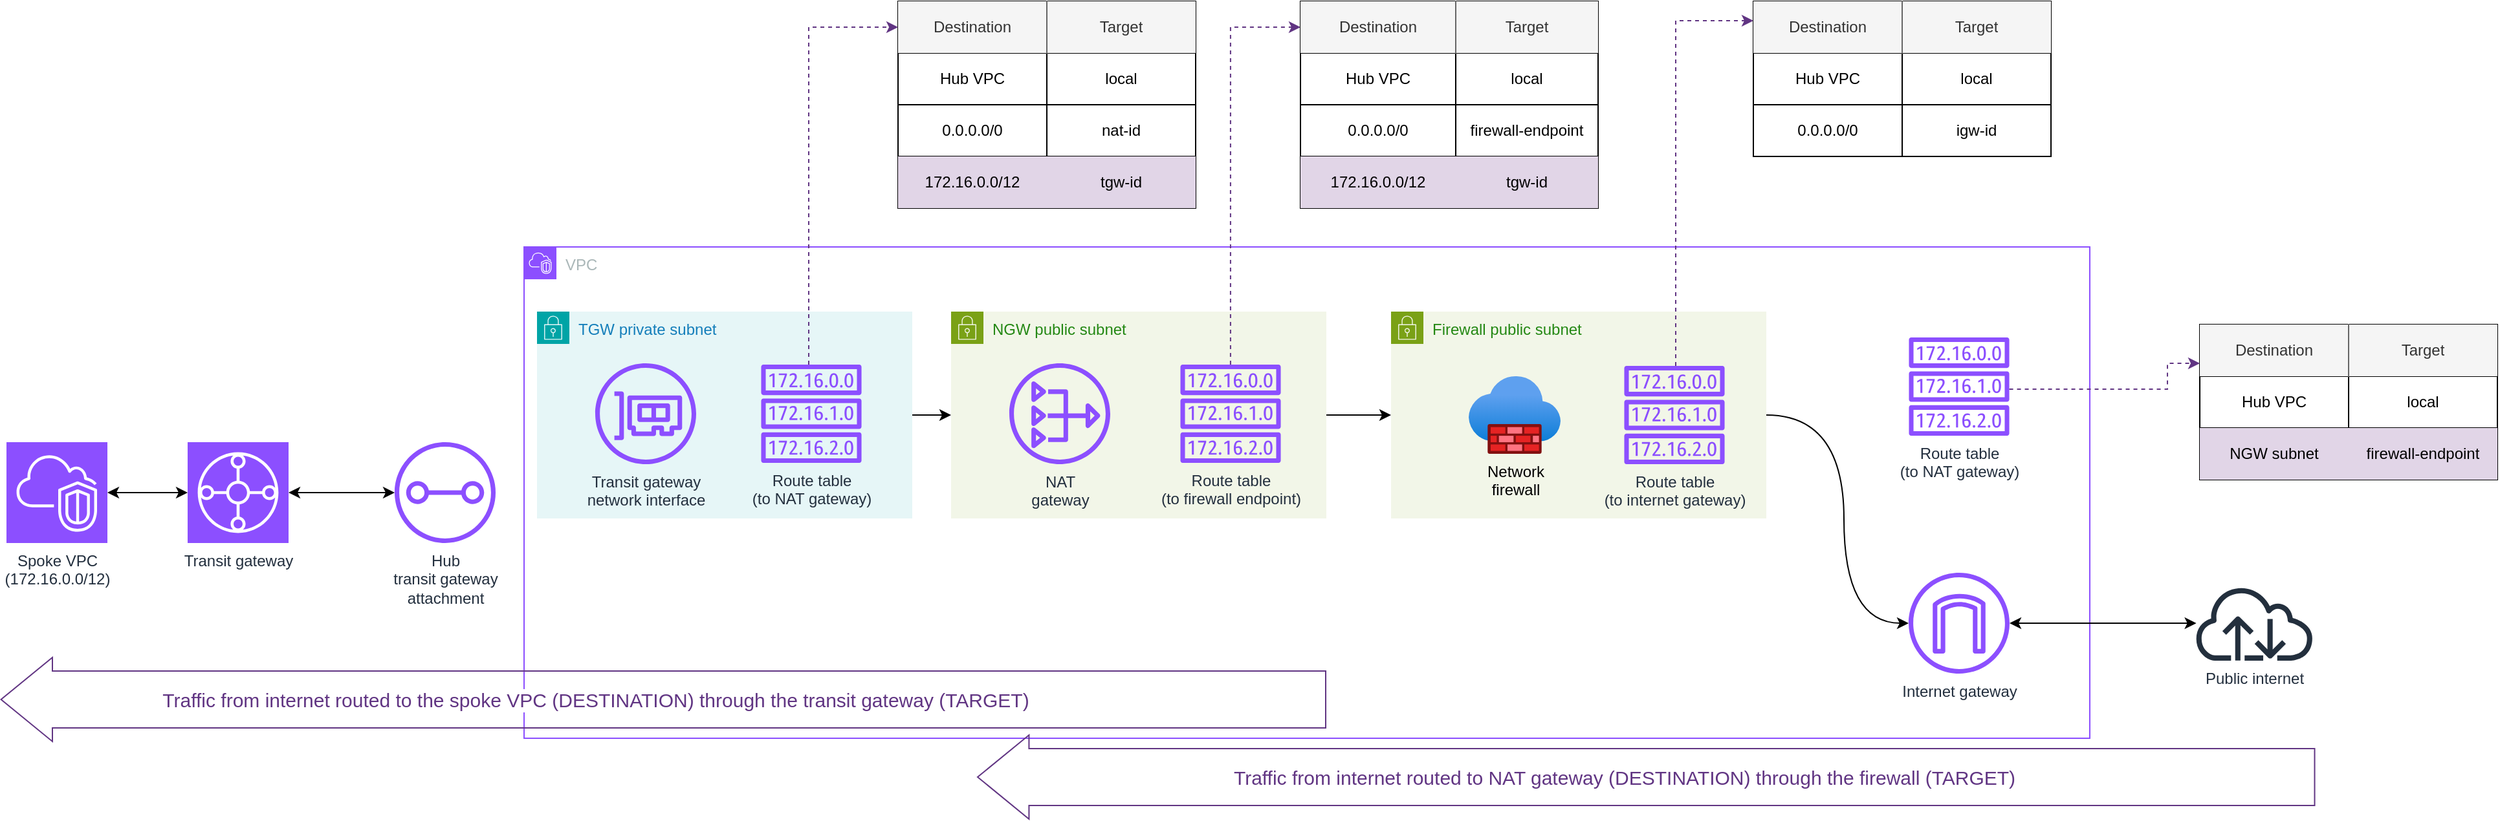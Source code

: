 <mxfile version="26.1.1">
  <diagram name="Page-1" id="fFQ6WQgZWspTpNPEQZPx">
    <mxGraphModel dx="1540" dy="1315" grid="1" gridSize="10" guides="1" tooltips="1" connect="1" arrows="1" fold="1" page="1" pageScale="1" pageWidth="850" pageHeight="1100" math="0" shadow="0">
      <root>
        <mxCell id="0" />
        <mxCell id="1" parent="0" />
        <mxCell id="LJ91YOR7zUgHexyTRzu9-49" value="VPC" style="points=[[0,0],[0.25,0],[0.5,0],[0.75,0],[1,0],[1,0.25],[1,0.5],[1,0.75],[1,1],[0.75,1],[0.5,1],[0.25,1],[0,1],[0,0.75],[0,0.5],[0,0.25]];outlineConnect=0;gradientColor=none;html=1;whiteSpace=wrap;fontSize=12;fontStyle=0;container=1;pointerEvents=0;collapsible=0;recursiveResize=0;shape=mxgraph.aws4.group;grIcon=mxgraph.aws4.group_vpc2;strokeColor=#8C4FFF;fillColor=none;verticalAlign=top;align=left;spacingLeft=30;fontColor=#AAB7B8;dashed=0;" parent="1" vertex="1">
          <mxGeometry x="1290" y="240" width="1210" height="380" as="geometry" />
        </mxCell>
        <mxCell id="LJ91YOR7zUgHexyTRzu9-116" style="edgeStyle=orthogonalEdgeStyle;rounded=0;orthogonalLoop=1;jettySize=auto;html=1;" parent="LJ91YOR7zUgHexyTRzu9-49" source="LJ91YOR7zUgHexyTRzu9-53" target="LJ91YOR7zUgHexyTRzu9-54" edge="1">
          <mxGeometry relative="1" as="geometry" />
        </mxCell>
        <mxCell id="LJ91YOR7zUgHexyTRzu9-53" value="NGW public subnet" style="points=[[0,0],[0.25,0],[0.5,0],[0.75,0],[1,0],[1,0.25],[1,0.5],[1,0.75],[1,1],[0.75,1],[0.5,1],[0.25,1],[0,1],[0,0.75],[0,0.5],[0,0.25]];outlineConnect=0;gradientColor=none;html=1;whiteSpace=wrap;fontSize=12;fontStyle=0;container=1;pointerEvents=0;collapsible=0;recursiveResize=0;shape=mxgraph.aws4.group;grIcon=mxgraph.aws4.group_security_group;grStroke=0;strokeColor=#7AA116;fillColor=#F2F6E8;verticalAlign=top;align=left;spacingLeft=30;fontColor=#248814;dashed=0;" parent="LJ91YOR7zUgHexyTRzu9-49" vertex="1">
          <mxGeometry x="330" y="50" width="290" height="160" as="geometry" />
        </mxCell>
        <mxCell id="LJ91YOR7zUgHexyTRzu9-70" value="&lt;div&gt;NAT&lt;/div&gt;&lt;div&gt;gateway&lt;/div&gt;" style="sketch=0;outlineConnect=0;fontColor=#232F3E;gradientColor=none;fillColor=#8C4FFF;strokeColor=none;dashed=0;verticalLabelPosition=bottom;verticalAlign=top;align=center;html=1;fontSize=12;fontStyle=0;aspect=fixed;pointerEvents=1;shape=mxgraph.aws4.nat_gateway;" parent="LJ91YOR7zUgHexyTRzu9-53" vertex="1">
          <mxGeometry x="45" y="40" width="78" height="78" as="geometry" />
        </mxCell>
        <mxCell id="LJ91YOR7zUgHexyTRzu9-71" value="&lt;div&gt;Route table&lt;/div&gt;&lt;div&gt;(to firewall endpoint)&lt;/div&gt;" style="sketch=0;outlineConnect=0;fontColor=#232F3E;gradientColor=none;fillColor=#8C4FFF;strokeColor=none;dashed=0;verticalLabelPosition=bottom;verticalAlign=top;align=center;html=1;fontSize=12;fontStyle=0;aspect=fixed;pointerEvents=1;shape=mxgraph.aws4.route_table;" parent="LJ91YOR7zUgHexyTRzu9-53" vertex="1">
          <mxGeometry x="177" y="41" width="78" height="76" as="geometry" />
        </mxCell>
        <mxCell id="0TdQGq1oMp6gD4ybkivO-7" style="edgeStyle=orthogonalEdgeStyle;rounded=0;orthogonalLoop=1;jettySize=auto;html=1;curved=1;" parent="LJ91YOR7zUgHexyTRzu9-49" source="LJ91YOR7zUgHexyTRzu9-54" target="LJ91YOR7zUgHexyTRzu9-117" edge="1">
          <mxGeometry relative="1" as="geometry">
            <Array as="points">
              <mxPoint x="1020" y="130" />
              <mxPoint x="1020" y="291" />
            </Array>
          </mxGeometry>
        </mxCell>
        <mxCell id="LJ91YOR7zUgHexyTRzu9-54" value="Firewall public subnet" style="points=[[0,0],[0.25,0],[0.5,0],[0.75,0],[1,0],[1,0.25],[1,0.5],[1,0.75],[1,1],[0.75,1],[0.5,1],[0.25,1],[0,1],[0,0.75],[0,0.5],[0,0.25]];outlineConnect=0;gradientColor=none;html=1;whiteSpace=wrap;fontSize=12;fontStyle=0;container=1;pointerEvents=0;collapsible=0;recursiveResize=0;shape=mxgraph.aws4.group;grIcon=mxgraph.aws4.group_security_group;grStroke=0;strokeColor=#7AA116;fillColor=#F2F6E8;verticalAlign=top;align=left;spacingLeft=30;fontColor=#248814;dashed=0;" parent="LJ91YOR7zUgHexyTRzu9-49" vertex="1">
          <mxGeometry x="670" y="50" width="290" height="160" as="geometry" />
        </mxCell>
        <mxCell id="LJ91YOR7zUgHexyTRzu9-55" value="&lt;div&gt;Network&lt;/div&gt;&lt;div&gt;firewall&lt;/div&gt;" style="image;aspect=fixed;html=1;points=[];align=center;fontSize=12;image=img/lib/azure2/networking/Firewalls.svg;labelBackgroundColor=light-dark(#f2f6e8, #ededed);" parent="LJ91YOR7zUgHexyTRzu9-54" vertex="1">
          <mxGeometry x="60" y="50" width="71" height="60" as="geometry" />
        </mxCell>
        <mxCell id="LJ91YOR7zUgHexyTRzu9-72" value="&lt;div&gt;Route table&lt;/div&gt;&lt;div&gt;(to internet gateway)&lt;/div&gt;" style="sketch=0;outlineConnect=0;fontColor=#232F3E;gradientColor=none;fillColor=#8C4FFF;strokeColor=none;dashed=0;verticalLabelPosition=bottom;verticalAlign=top;align=center;html=1;fontSize=12;fontStyle=0;aspect=fixed;pointerEvents=1;shape=mxgraph.aws4.route_table;" parent="LJ91YOR7zUgHexyTRzu9-54" vertex="1">
          <mxGeometry x="180" y="42" width="78" height="76" as="geometry" />
        </mxCell>
        <mxCell id="LJ91YOR7zUgHexyTRzu9-117" value="Internet gateway" style="sketch=0;outlineConnect=0;fontColor=#232F3E;gradientColor=none;fillColor=#8C4FFF;strokeColor=none;dashed=0;verticalLabelPosition=bottom;verticalAlign=top;align=center;html=1;fontSize=12;fontStyle=0;aspect=fixed;pointerEvents=1;shape=mxgraph.aws4.internet_gateway;" parent="LJ91YOR7zUgHexyTRzu9-49" vertex="1">
          <mxGeometry x="1070" y="252" width="78" height="78" as="geometry" />
        </mxCell>
        <mxCell id="6ljAMsKgbwpQDlD5m_k1-50" style="edgeStyle=orthogonalEdgeStyle;rounded=0;orthogonalLoop=1;jettySize=auto;html=1;" edge="1" parent="LJ91YOR7zUgHexyTRzu9-49" source="6ljAMsKgbwpQDlD5m_k1-47" target="LJ91YOR7zUgHexyTRzu9-53">
          <mxGeometry relative="1" as="geometry" />
        </mxCell>
        <mxCell id="6ljAMsKgbwpQDlD5m_k1-47" value="TGW private subnet" style="points=[[0,0],[0.25,0],[0.5,0],[0.75,0],[1,0],[1,0.25],[1,0.5],[1,0.75],[1,1],[0.75,1],[0.5,1],[0.25,1],[0,1],[0,0.75],[0,0.5],[0,0.25]];outlineConnect=0;gradientColor=none;html=1;whiteSpace=wrap;fontSize=12;fontStyle=0;container=1;pointerEvents=0;collapsible=0;recursiveResize=0;shape=mxgraph.aws4.group;grIcon=mxgraph.aws4.group_security_group;grStroke=0;strokeColor=#00A4A6;fillColor=#E6F6F7;verticalAlign=top;align=left;spacingLeft=30;fontColor=#147EBA;dashed=0;" vertex="1" parent="LJ91YOR7zUgHexyTRzu9-49">
          <mxGeometry x="10" y="50" width="290" height="160" as="geometry" />
        </mxCell>
        <mxCell id="6ljAMsKgbwpQDlD5m_k1-48" value="&lt;div&gt;Route table&lt;/div&gt;&lt;div&gt;(to NAT gateway)&lt;/div&gt;" style="sketch=0;outlineConnect=0;fontColor=#232F3E;gradientColor=none;fillColor=#8C4FFF;strokeColor=none;dashed=0;verticalLabelPosition=bottom;verticalAlign=top;align=center;html=1;fontSize=12;fontStyle=0;aspect=fixed;pointerEvents=1;shape=mxgraph.aws4.route_table;" vertex="1" parent="6ljAMsKgbwpQDlD5m_k1-47">
          <mxGeometry x="173" y="41" width="78" height="76" as="geometry" />
        </mxCell>
        <mxCell id="6ljAMsKgbwpQDlD5m_k1-49" value="&lt;div&gt;Transit gateway&lt;/div&gt;&lt;div&gt;network interface&lt;/div&gt;" style="sketch=0;outlineConnect=0;fontColor=#232F3E;gradientColor=none;fillColor=#8C4FFF;strokeColor=none;dashed=0;verticalLabelPosition=bottom;verticalAlign=top;align=center;html=1;fontSize=12;fontStyle=0;aspect=fixed;pointerEvents=1;shape=mxgraph.aws4.elastic_network_interface;" vertex="1" parent="6ljAMsKgbwpQDlD5m_k1-47">
          <mxGeometry x="45" y="40" width="78" height="78" as="geometry" />
        </mxCell>
        <mxCell id="6ljAMsKgbwpQDlD5m_k1-34" value="&lt;div&gt;Route table&lt;/div&gt;&lt;div&gt;(to NAT gateway)&lt;/div&gt;" style="sketch=0;outlineConnect=0;fontColor=#232F3E;gradientColor=none;fillColor=#8C4FFF;strokeColor=none;dashed=0;verticalLabelPosition=bottom;verticalAlign=top;align=center;html=1;fontSize=12;fontStyle=0;aspect=fixed;pointerEvents=1;shape=mxgraph.aws4.route_table;" vertex="1" parent="LJ91YOR7zUgHexyTRzu9-49">
          <mxGeometry x="1070" y="70" width="78" height="76" as="geometry" />
        </mxCell>
        <mxCell id="6ljAMsKgbwpQDlD5m_k1-35" value="" style="shape=table;startSize=0;container=1;collapsible=0;childLayout=tableLayout;" vertex="1" parent="LJ91YOR7zUgHexyTRzu9-49">
          <mxGeometry x="1295" y="60" width="230" height="120" as="geometry" />
        </mxCell>
        <mxCell id="6ljAMsKgbwpQDlD5m_k1-36" value="" style="shape=tableRow;horizontal=0;startSize=0;swimlaneHead=0;swimlaneBody=0;strokeColor=inherit;top=0;left=0;bottom=0;right=0;collapsible=0;dropTarget=0;fillColor=none;points=[[0,0.5],[1,0.5]];portConstraint=eastwest;" vertex="1" parent="6ljAMsKgbwpQDlD5m_k1-35">
          <mxGeometry width="230" height="40" as="geometry" />
        </mxCell>
        <mxCell id="6ljAMsKgbwpQDlD5m_k1-37" value="Destination" style="shape=partialRectangle;html=1;whiteSpace=wrap;connectable=0;strokeColor=#666666;overflow=hidden;fillColor=#f5f5f5;top=0;left=0;bottom=0;right=1;pointerEvents=1;align=center;fontColor=#333333;" vertex="1" parent="6ljAMsKgbwpQDlD5m_k1-36">
          <mxGeometry width="115" height="40" as="geometry">
            <mxRectangle width="115" height="40" as="alternateBounds" />
          </mxGeometry>
        </mxCell>
        <mxCell id="6ljAMsKgbwpQDlD5m_k1-38" value="Target" style="shape=partialRectangle;html=1;whiteSpace=wrap;connectable=0;strokeColor=#666666;overflow=hidden;fillColor=#f5f5f5;top=0;left=1;bottom=0;right=0;pointerEvents=1;fontColor=#333333;" vertex="1" parent="6ljAMsKgbwpQDlD5m_k1-36">
          <mxGeometry x="115" width="115" height="40" as="geometry">
            <mxRectangle width="115" height="40" as="alternateBounds" />
          </mxGeometry>
        </mxCell>
        <mxCell id="6ljAMsKgbwpQDlD5m_k1-39" style="shape=tableRow;horizontal=0;startSize=0;swimlaneHead=0;swimlaneBody=0;strokeColor=inherit;top=0;left=0;bottom=0;right=0;collapsible=0;dropTarget=0;fillColor=none;points=[[0,0.5],[1,0.5]];portConstraint=eastwest;" vertex="1" parent="6ljAMsKgbwpQDlD5m_k1-35">
          <mxGeometry y="40" width="230" height="40" as="geometry" />
        </mxCell>
        <mxCell id="6ljAMsKgbwpQDlD5m_k1-40" value="Hub VPC" style="shape=partialRectangle;html=1;whiteSpace=wrap;connectable=0;strokeColor=inherit;overflow=hidden;fillColor=none;top=0;left=0;bottom=0;right=0;pointerEvents=1;" vertex="1" parent="6ljAMsKgbwpQDlD5m_k1-39">
          <mxGeometry width="115" height="40" as="geometry">
            <mxRectangle width="115" height="40" as="alternateBounds" />
          </mxGeometry>
        </mxCell>
        <mxCell id="6ljAMsKgbwpQDlD5m_k1-41" value="local" style="shape=partialRectangle;html=1;whiteSpace=wrap;connectable=0;strokeColor=inherit;overflow=hidden;fillColor=none;top=0;left=0;bottom=0;right=0;pointerEvents=1;" vertex="1" parent="6ljAMsKgbwpQDlD5m_k1-39">
          <mxGeometry x="115" width="115" height="40" as="geometry">
            <mxRectangle width="115" height="40" as="alternateBounds" />
          </mxGeometry>
        </mxCell>
        <mxCell id="6ljAMsKgbwpQDlD5m_k1-42" value="" style="shape=tableRow;horizontal=0;startSize=0;swimlaneHead=0;swimlaneBody=0;strokeColor=inherit;top=0;left=0;bottom=0;right=0;collapsible=0;dropTarget=0;fillColor=none;points=[[0,0.5],[1,0.5]];portConstraint=eastwest;" vertex="1" parent="6ljAMsKgbwpQDlD5m_k1-35">
          <mxGeometry y="80" width="230" height="40" as="geometry" />
        </mxCell>
        <mxCell id="6ljAMsKgbwpQDlD5m_k1-43" value="NGW subnet" style="shape=partialRectangle;html=1;whiteSpace=wrap;connectable=0;strokeColor=#9673a6;overflow=hidden;fillColor=#e1d5e7;top=0;left=0;bottom=0;right=0;pointerEvents=1;" vertex="1" parent="6ljAMsKgbwpQDlD5m_k1-42">
          <mxGeometry width="115" height="40" as="geometry">
            <mxRectangle width="115" height="40" as="alternateBounds" />
          </mxGeometry>
        </mxCell>
        <mxCell id="6ljAMsKgbwpQDlD5m_k1-44" value="firewall-endpoint" style="shape=partialRectangle;html=1;whiteSpace=wrap;connectable=0;strokeColor=#9673a6;overflow=hidden;fillColor=#e1d5e7;top=0;left=0;bottom=0;right=0;pointerEvents=1;" vertex="1" parent="6ljAMsKgbwpQDlD5m_k1-42">
          <mxGeometry x="115" width="115" height="40" as="geometry">
            <mxRectangle width="115" height="40" as="alternateBounds" />
          </mxGeometry>
        </mxCell>
        <mxCell id="6ljAMsKgbwpQDlD5m_k1-45" style="edgeStyle=orthogonalEdgeStyle;rounded=0;orthogonalLoop=1;jettySize=auto;html=1;dashed=1;strokeColor=light-dark(#613583, #ededed);" edge="1" parent="LJ91YOR7zUgHexyTRzu9-49" source="6ljAMsKgbwpQDlD5m_k1-34" target="6ljAMsKgbwpQDlD5m_k1-36">
          <mxGeometry relative="1" as="geometry">
            <Array as="points">
              <mxPoint x="1270" y="110" />
              <mxPoint x="1270" y="90" />
            </Array>
          </mxGeometry>
        </mxCell>
        <mxCell id="0TdQGq1oMp6gD4ybkivO-5" value="" style="shape=flexArrow;endArrow=classic;html=1;rounded=0;width=44;endSize=12.903;strokeColor=light-dark(#613583, #ededed);fontColor=light-dark(#613583, #ededed);" parent="LJ91YOR7zUgHexyTRzu9-49" edge="1">
          <mxGeometry width="50" height="50" relative="1" as="geometry">
            <mxPoint x="620" y="350" as="sourcePoint" />
            <mxPoint x="-404.706" y="350" as="targetPoint" />
          </mxGeometry>
        </mxCell>
        <mxCell id="0TdQGq1oMp6gD4ybkivO-6" value="&lt;font style=&quot;font-size: 15px;&quot;&gt;Traffic from internet routed to the spoke VPC (DESTINATION) through the transit gateway (TARGET)&lt;/font&gt;" style="edgeLabel;html=1;align=center;verticalAlign=middle;resizable=0;points=[];fontColor=light-dark(#613583, #ededed);" parent="0TdQGq1oMp6gD4ybkivO-5" vertex="1" connectable="0">
          <mxGeometry x="0.167" y="4" relative="1" as="geometry">
            <mxPoint x="33" y="-4" as="offset" />
          </mxGeometry>
        </mxCell>
        <mxCell id="LJ91YOR7zUgHexyTRzu9-119" value="Public internet" style="sketch=0;outlineConnect=0;fontColor=#232F3E;gradientColor=none;fillColor=#232F3D;strokeColor=none;dashed=0;verticalLabelPosition=bottom;verticalAlign=top;align=center;html=1;fontSize=12;fontStyle=0;aspect=fixed;pointerEvents=1;shape=mxgraph.aws4.internet;" parent="1" vertex="1">
          <mxGeometry x="2580" y="502" width="94.25" height="58" as="geometry" />
        </mxCell>
        <mxCell id="Brfyr_elFCpzcNNpJkE2-46" style="edgeStyle=orthogonalEdgeStyle;rounded=0;orthogonalLoop=1;jettySize=auto;html=1;dashed=1;strokeColor=light-dark(#613583, #ededed);" parent="1" source="LJ91YOR7zUgHexyTRzu9-71" target="6ljAMsKgbwpQDlD5m_k1-2" edge="1">
          <mxGeometry relative="1" as="geometry">
            <Array as="points">
              <mxPoint x="1836" y="70" />
            </Array>
            <mxPoint x="1640" y="70" as="targetPoint" />
          </mxGeometry>
        </mxCell>
        <mxCell id="Brfyr_elFCpzcNNpJkE2-73" style="edgeStyle=orthogonalEdgeStyle;rounded=0;orthogonalLoop=1;jettySize=auto;html=1;dashed=1;strokeColor=light-dark(#613583, #ededed);" parent="1" source="LJ91YOR7zUgHexyTRzu9-72" target="6ljAMsKgbwpQDlD5m_k1-15" edge="1">
          <mxGeometry relative="1" as="geometry">
            <Array as="points">
              <mxPoint x="2180" y="65" />
            </Array>
            <mxPoint x="1960" y="370" as="sourcePoint" />
            <mxPoint x="1980" y="65.28" as="targetPoint" />
          </mxGeometry>
        </mxCell>
        <mxCell id="6ljAMsKgbwpQDlD5m_k1-1" value="" style="shape=table;startSize=0;container=1;collapsible=0;childLayout=tableLayout;" vertex="1" parent="1">
          <mxGeometry x="1890" y="50" width="230" height="160" as="geometry" />
        </mxCell>
        <mxCell id="6ljAMsKgbwpQDlD5m_k1-2" value="" style="shape=tableRow;horizontal=0;startSize=0;swimlaneHead=0;swimlaneBody=0;strokeColor=inherit;top=0;left=0;bottom=0;right=0;collapsible=0;dropTarget=0;fillColor=none;points=[[0,0.5],[1,0.5]];portConstraint=eastwest;" vertex="1" parent="6ljAMsKgbwpQDlD5m_k1-1">
          <mxGeometry width="230" height="40" as="geometry" />
        </mxCell>
        <mxCell id="6ljAMsKgbwpQDlD5m_k1-3" value="Destination" style="shape=partialRectangle;html=1;whiteSpace=wrap;connectable=0;strokeColor=#666666;overflow=hidden;fillColor=#f5f5f5;top=0;left=0;bottom=0;right=1;pointerEvents=1;align=center;fontColor=#333333;" vertex="1" parent="6ljAMsKgbwpQDlD5m_k1-2">
          <mxGeometry width="120" height="40" as="geometry">
            <mxRectangle width="120" height="40" as="alternateBounds" />
          </mxGeometry>
        </mxCell>
        <mxCell id="6ljAMsKgbwpQDlD5m_k1-4" value="Target" style="shape=partialRectangle;html=1;whiteSpace=wrap;connectable=0;strokeColor=#666666;overflow=hidden;fillColor=#f5f5f5;top=0;left=1;bottom=0;right=0;pointerEvents=1;fontColor=#333333;" vertex="1" parent="6ljAMsKgbwpQDlD5m_k1-2">
          <mxGeometry x="120" width="110" height="40" as="geometry">
            <mxRectangle width="110" height="40" as="alternateBounds" />
          </mxGeometry>
        </mxCell>
        <mxCell id="6ljAMsKgbwpQDlD5m_k1-5" style="shape=tableRow;horizontal=0;startSize=0;swimlaneHead=0;swimlaneBody=0;strokeColor=inherit;top=0;left=0;bottom=0;right=0;collapsible=0;dropTarget=0;fillColor=none;points=[[0,0.5],[1,0.5]];portConstraint=eastwest;" vertex="1" parent="6ljAMsKgbwpQDlD5m_k1-1">
          <mxGeometry y="40" width="230" height="40" as="geometry" />
        </mxCell>
        <mxCell id="6ljAMsKgbwpQDlD5m_k1-6" value="Hub VPC" style="shape=partialRectangle;html=1;whiteSpace=wrap;connectable=0;strokeColor=inherit;overflow=hidden;fillColor=none;top=0;left=0;bottom=0;right=0;pointerEvents=1;" vertex="1" parent="6ljAMsKgbwpQDlD5m_k1-5">
          <mxGeometry width="120" height="40" as="geometry">
            <mxRectangle width="120" height="40" as="alternateBounds" />
          </mxGeometry>
        </mxCell>
        <mxCell id="6ljAMsKgbwpQDlD5m_k1-7" value="local" style="shape=partialRectangle;html=1;whiteSpace=wrap;connectable=0;strokeColor=inherit;overflow=hidden;fillColor=none;top=0;left=0;bottom=0;right=0;pointerEvents=1;" vertex="1" parent="6ljAMsKgbwpQDlD5m_k1-5">
          <mxGeometry x="120" width="110" height="40" as="geometry">
            <mxRectangle width="110" height="40" as="alternateBounds" />
          </mxGeometry>
        </mxCell>
        <mxCell id="6ljAMsKgbwpQDlD5m_k1-8" value="" style="shape=tableRow;horizontal=0;startSize=0;swimlaneHead=0;swimlaneBody=0;strokeColor=inherit;top=0;left=0;bottom=0;right=0;collapsible=0;dropTarget=0;fillColor=none;points=[[0,0.5],[1,0.5]];portConstraint=eastwest;" vertex="1" parent="6ljAMsKgbwpQDlD5m_k1-1">
          <mxGeometry y="80" width="230" height="40" as="geometry" />
        </mxCell>
        <mxCell id="6ljAMsKgbwpQDlD5m_k1-9" value="0.0.0.0/0" style="shape=partialRectangle;html=1;whiteSpace=wrap;connectable=0;strokeColor=inherit;overflow=hidden;fillColor=none;top=0;left=0;bottom=0;right=0;pointerEvents=1;" vertex="1" parent="6ljAMsKgbwpQDlD5m_k1-8">
          <mxGeometry width="120" height="40" as="geometry">
            <mxRectangle width="120" height="40" as="alternateBounds" />
          </mxGeometry>
        </mxCell>
        <mxCell id="6ljAMsKgbwpQDlD5m_k1-10" value="firewall-endpoint" style="shape=partialRectangle;html=1;whiteSpace=wrap;connectable=0;strokeColor=inherit;overflow=hidden;fillColor=none;top=0;left=0;bottom=0;right=0;pointerEvents=1;" vertex="1" parent="6ljAMsKgbwpQDlD5m_k1-8">
          <mxGeometry x="120" width="110" height="40" as="geometry">
            <mxRectangle width="110" height="40" as="alternateBounds" />
          </mxGeometry>
        </mxCell>
        <mxCell id="6ljAMsKgbwpQDlD5m_k1-11" style="shape=tableRow;horizontal=0;startSize=0;swimlaneHead=0;swimlaneBody=0;strokeColor=inherit;top=0;left=0;bottom=0;right=0;collapsible=0;dropTarget=0;fillColor=none;points=[[0,0.5],[1,0.5]];portConstraint=eastwest;" vertex="1" parent="6ljAMsKgbwpQDlD5m_k1-1">
          <mxGeometry y="120" width="230" height="40" as="geometry" />
        </mxCell>
        <mxCell id="6ljAMsKgbwpQDlD5m_k1-12" value="172.16.0.0/12" style="shape=partialRectangle;html=1;whiteSpace=wrap;connectable=0;strokeColor=#9673a6;overflow=hidden;fillColor=#e1d5e7;top=0;left=0;bottom=0;right=0;pointerEvents=1;" vertex="1" parent="6ljAMsKgbwpQDlD5m_k1-11">
          <mxGeometry width="120" height="40" as="geometry">
            <mxRectangle width="120" height="40" as="alternateBounds" />
          </mxGeometry>
        </mxCell>
        <mxCell id="6ljAMsKgbwpQDlD5m_k1-13" value="tgw-id " style="shape=partialRectangle;html=1;whiteSpace=wrap;connectable=0;strokeColor=#9673a6;overflow=hidden;fillColor=#e1d5e7;top=0;left=0;bottom=0;right=0;pointerEvents=1;" vertex="1" parent="6ljAMsKgbwpQDlD5m_k1-11">
          <mxGeometry x="120" width="110" height="40" as="geometry">
            <mxRectangle width="110" height="40" as="alternateBounds" />
          </mxGeometry>
        </mxCell>
        <mxCell id="6ljAMsKgbwpQDlD5m_k1-14" value="" style="shape=table;startSize=0;container=1;collapsible=0;childLayout=tableLayout;" vertex="1" parent="1">
          <mxGeometry x="2240" y="50" width="230" height="120" as="geometry" />
        </mxCell>
        <mxCell id="6ljAMsKgbwpQDlD5m_k1-15" value="" style="shape=tableRow;horizontal=0;startSize=0;swimlaneHead=0;swimlaneBody=0;strokeColor=inherit;top=0;left=0;bottom=0;right=0;collapsible=0;dropTarget=0;fillColor=none;points=[[0,0.5],[1,0.5]];portConstraint=eastwest;" vertex="1" parent="6ljAMsKgbwpQDlD5m_k1-14">
          <mxGeometry width="230" height="40" as="geometry" />
        </mxCell>
        <mxCell id="6ljAMsKgbwpQDlD5m_k1-16" value="Destination" style="shape=partialRectangle;html=1;whiteSpace=wrap;connectable=0;strokeColor=#666666;overflow=hidden;fillColor=#f5f5f5;top=0;left=0;bottom=0;right=1;pointerEvents=1;align=center;fontColor=#333333;" vertex="1" parent="6ljAMsKgbwpQDlD5m_k1-15">
          <mxGeometry width="115" height="40" as="geometry">
            <mxRectangle width="115" height="40" as="alternateBounds" />
          </mxGeometry>
        </mxCell>
        <mxCell id="6ljAMsKgbwpQDlD5m_k1-17" value="Target" style="shape=partialRectangle;html=1;whiteSpace=wrap;connectable=0;strokeColor=#666666;overflow=hidden;fillColor=#f5f5f5;top=0;left=1;bottom=0;right=0;pointerEvents=1;fontColor=#333333;" vertex="1" parent="6ljAMsKgbwpQDlD5m_k1-15">
          <mxGeometry x="115" width="115" height="40" as="geometry">
            <mxRectangle width="115" height="40" as="alternateBounds" />
          </mxGeometry>
        </mxCell>
        <mxCell id="6ljAMsKgbwpQDlD5m_k1-18" style="shape=tableRow;horizontal=0;startSize=0;swimlaneHead=0;swimlaneBody=0;strokeColor=inherit;top=0;left=0;bottom=0;right=0;collapsible=0;dropTarget=0;fillColor=none;points=[[0,0.5],[1,0.5]];portConstraint=eastwest;" vertex="1" parent="6ljAMsKgbwpQDlD5m_k1-14">
          <mxGeometry y="40" width="230" height="40" as="geometry" />
        </mxCell>
        <mxCell id="6ljAMsKgbwpQDlD5m_k1-19" value="Hub VPC" style="shape=partialRectangle;html=1;whiteSpace=wrap;connectable=0;strokeColor=inherit;overflow=hidden;fillColor=none;top=0;left=0;bottom=0;right=0;pointerEvents=1;" vertex="1" parent="6ljAMsKgbwpQDlD5m_k1-18">
          <mxGeometry width="115" height="40" as="geometry">
            <mxRectangle width="115" height="40" as="alternateBounds" />
          </mxGeometry>
        </mxCell>
        <mxCell id="6ljAMsKgbwpQDlD5m_k1-20" value="local" style="shape=partialRectangle;html=1;whiteSpace=wrap;connectable=0;strokeColor=inherit;overflow=hidden;fillColor=none;top=0;left=0;bottom=0;right=0;pointerEvents=1;" vertex="1" parent="6ljAMsKgbwpQDlD5m_k1-18">
          <mxGeometry x="115" width="115" height="40" as="geometry">
            <mxRectangle width="115" height="40" as="alternateBounds" />
          </mxGeometry>
        </mxCell>
        <mxCell id="6ljAMsKgbwpQDlD5m_k1-21" value="" style="shape=tableRow;horizontal=0;startSize=0;swimlaneHead=0;swimlaneBody=0;strokeColor=inherit;top=0;left=0;bottom=0;right=0;collapsible=0;dropTarget=0;fillColor=none;points=[[0,0.5],[1,0.5]];portConstraint=eastwest;" vertex="1" parent="6ljAMsKgbwpQDlD5m_k1-14">
          <mxGeometry y="80" width="230" height="40" as="geometry" />
        </mxCell>
        <mxCell id="6ljAMsKgbwpQDlD5m_k1-22" value="0.0.0.0/0" style="shape=partialRectangle;html=1;whiteSpace=wrap;connectable=0;strokeColor=inherit;overflow=hidden;fillColor=none;top=0;left=0;bottom=0;right=0;pointerEvents=1;" vertex="1" parent="6ljAMsKgbwpQDlD5m_k1-21">
          <mxGeometry width="115" height="40" as="geometry">
            <mxRectangle width="115" height="40" as="alternateBounds" />
          </mxGeometry>
        </mxCell>
        <mxCell id="6ljAMsKgbwpQDlD5m_k1-23" value="igw-id" style="shape=partialRectangle;html=1;whiteSpace=wrap;connectable=0;strokeColor=inherit;overflow=hidden;fillColor=none;top=0;left=0;bottom=0;right=0;pointerEvents=1;" vertex="1" parent="6ljAMsKgbwpQDlD5m_k1-21">
          <mxGeometry x="115" width="115" height="40" as="geometry">
            <mxRectangle width="115" height="40" as="alternateBounds" />
          </mxGeometry>
        </mxCell>
        <mxCell id="0TdQGq1oMp6gD4ybkivO-2" value="" style="shape=flexArrow;endArrow=classic;html=1;rounded=0;width=44;endSize=12.903;strokeColor=light-dark(#613583, #ededed);fontColor=light-dark(#613583, #ededed);" parent="1" edge="1">
          <mxGeometry width="50" height="50" relative="1" as="geometry">
            <mxPoint x="2674.25" y="650" as="sourcePoint" />
            <mxPoint x="1640" y="650" as="targetPoint" />
          </mxGeometry>
        </mxCell>
        <mxCell id="0TdQGq1oMp6gD4ybkivO-3" value="&lt;font style=&quot;font-size: 15px;&quot;&gt;Traffic from internet routed to NAT gateway (DESTINATION) through the firewall (TARGET)&lt;/font&gt;" style="edgeLabel;html=1;align=center;verticalAlign=middle;resizable=0;points=[];fontColor=light-dark(#613583, #ededed);" parent="0TdQGq1oMp6gD4ybkivO-2" vertex="1" connectable="0">
          <mxGeometry x="0.167" y="4" relative="1" as="geometry">
            <mxPoint x="69" y="-4" as="offset" />
          </mxGeometry>
        </mxCell>
        <mxCell id="6ljAMsKgbwpQDlD5m_k1-46" style="edgeStyle=orthogonalEdgeStyle;rounded=0;orthogonalLoop=1;jettySize=auto;html=1;startArrow=classic;startFill=1;" edge="1" parent="1" source="LJ91YOR7zUgHexyTRzu9-117" target="LJ91YOR7zUgHexyTRzu9-119">
          <mxGeometry relative="1" as="geometry" />
        </mxCell>
        <mxCell id="6ljAMsKgbwpQDlD5m_k1-51" value="" style="shape=table;startSize=0;container=1;collapsible=0;childLayout=tableLayout;" vertex="1" parent="1">
          <mxGeometry x="1579" y="50" width="230" height="160" as="geometry" />
        </mxCell>
        <mxCell id="6ljAMsKgbwpQDlD5m_k1-52" value="" style="shape=tableRow;horizontal=0;startSize=0;swimlaneHead=0;swimlaneBody=0;strokeColor=inherit;top=0;left=0;bottom=0;right=0;collapsible=0;dropTarget=0;fillColor=none;points=[[0,0.5],[1,0.5]];portConstraint=eastwest;" vertex="1" parent="6ljAMsKgbwpQDlD5m_k1-51">
          <mxGeometry width="230" height="40" as="geometry" />
        </mxCell>
        <mxCell id="6ljAMsKgbwpQDlD5m_k1-53" value="Destination" style="shape=partialRectangle;html=1;whiteSpace=wrap;connectable=0;strokeColor=#666666;overflow=hidden;fillColor=#f5f5f5;top=0;left=0;bottom=0;right=1;pointerEvents=1;align=center;fontColor=#333333;" vertex="1" parent="6ljAMsKgbwpQDlD5m_k1-52">
          <mxGeometry width="115" height="40" as="geometry">
            <mxRectangle width="115" height="40" as="alternateBounds" />
          </mxGeometry>
        </mxCell>
        <mxCell id="6ljAMsKgbwpQDlD5m_k1-54" value="Target" style="shape=partialRectangle;html=1;whiteSpace=wrap;connectable=0;strokeColor=#666666;overflow=hidden;fillColor=#f5f5f5;top=0;left=1;bottom=0;right=0;pointerEvents=1;fontColor=#333333;" vertex="1" parent="6ljAMsKgbwpQDlD5m_k1-52">
          <mxGeometry x="115" width="115" height="40" as="geometry">
            <mxRectangle width="115" height="40" as="alternateBounds" />
          </mxGeometry>
        </mxCell>
        <mxCell id="6ljAMsKgbwpQDlD5m_k1-55" style="shape=tableRow;horizontal=0;startSize=0;swimlaneHead=0;swimlaneBody=0;strokeColor=inherit;top=0;left=0;bottom=0;right=0;collapsible=0;dropTarget=0;fillColor=none;points=[[0,0.5],[1,0.5]];portConstraint=eastwest;" vertex="1" parent="6ljAMsKgbwpQDlD5m_k1-51">
          <mxGeometry y="40" width="230" height="40" as="geometry" />
        </mxCell>
        <mxCell id="6ljAMsKgbwpQDlD5m_k1-56" value="Hub VPC" style="shape=partialRectangle;html=1;whiteSpace=wrap;connectable=0;strokeColor=inherit;overflow=hidden;fillColor=none;top=0;left=0;bottom=0;right=0;pointerEvents=1;" vertex="1" parent="6ljAMsKgbwpQDlD5m_k1-55">
          <mxGeometry width="115" height="40" as="geometry">
            <mxRectangle width="115" height="40" as="alternateBounds" />
          </mxGeometry>
        </mxCell>
        <mxCell id="6ljAMsKgbwpQDlD5m_k1-57" value="local" style="shape=partialRectangle;html=1;whiteSpace=wrap;connectable=0;strokeColor=inherit;overflow=hidden;fillColor=none;top=0;left=0;bottom=0;right=0;pointerEvents=1;" vertex="1" parent="6ljAMsKgbwpQDlD5m_k1-55">
          <mxGeometry x="115" width="115" height="40" as="geometry">
            <mxRectangle width="115" height="40" as="alternateBounds" />
          </mxGeometry>
        </mxCell>
        <mxCell id="6ljAMsKgbwpQDlD5m_k1-58" value="" style="shape=tableRow;horizontal=0;startSize=0;swimlaneHead=0;swimlaneBody=0;strokeColor=inherit;top=0;left=0;bottom=0;right=0;collapsible=0;dropTarget=0;fillColor=none;points=[[0,0.5],[1,0.5]];portConstraint=eastwest;" vertex="1" parent="6ljAMsKgbwpQDlD5m_k1-51">
          <mxGeometry y="80" width="230" height="40" as="geometry" />
        </mxCell>
        <mxCell id="6ljAMsKgbwpQDlD5m_k1-59" value="0.0.0.0/0" style="shape=partialRectangle;html=1;whiteSpace=wrap;connectable=0;strokeColor=inherit;overflow=hidden;fillColor=none;top=0;left=0;bottom=0;right=0;pointerEvents=1;" vertex="1" parent="6ljAMsKgbwpQDlD5m_k1-58">
          <mxGeometry width="115" height="40" as="geometry">
            <mxRectangle width="115" height="40" as="alternateBounds" />
          </mxGeometry>
        </mxCell>
        <mxCell id="6ljAMsKgbwpQDlD5m_k1-60" value="nat-id" style="shape=partialRectangle;html=1;whiteSpace=wrap;connectable=0;strokeColor=inherit;overflow=hidden;fillColor=none;top=0;left=0;bottom=0;right=0;pointerEvents=1;" vertex="1" parent="6ljAMsKgbwpQDlD5m_k1-58">
          <mxGeometry x="115" width="115" height="40" as="geometry">
            <mxRectangle width="115" height="40" as="alternateBounds" />
          </mxGeometry>
        </mxCell>
        <mxCell id="6ljAMsKgbwpQDlD5m_k1-61" style="shape=tableRow;horizontal=0;startSize=0;swimlaneHead=0;swimlaneBody=0;strokeColor=inherit;top=0;left=0;bottom=0;right=0;collapsible=0;dropTarget=0;fillColor=none;points=[[0,0.5],[1,0.5]];portConstraint=eastwest;" vertex="1" parent="6ljAMsKgbwpQDlD5m_k1-51">
          <mxGeometry y="120" width="230" height="40" as="geometry" />
        </mxCell>
        <mxCell id="6ljAMsKgbwpQDlD5m_k1-62" value="172.16.0.0/12" style="shape=partialRectangle;html=1;whiteSpace=wrap;connectable=0;strokeColor=#9673a6;overflow=hidden;fillColor=#e1d5e7;top=0;left=0;bottom=0;right=0;pointerEvents=1;" vertex="1" parent="6ljAMsKgbwpQDlD5m_k1-61">
          <mxGeometry width="115" height="40" as="geometry">
            <mxRectangle width="115" height="40" as="alternateBounds" />
          </mxGeometry>
        </mxCell>
        <mxCell id="6ljAMsKgbwpQDlD5m_k1-63" value="tgw-id " style="shape=partialRectangle;html=1;whiteSpace=wrap;connectable=0;strokeColor=#9673a6;overflow=hidden;fillColor=#e1d5e7;top=0;left=0;bottom=0;right=0;pointerEvents=1;" vertex="1" parent="6ljAMsKgbwpQDlD5m_k1-61">
          <mxGeometry x="115" width="115" height="40" as="geometry">
            <mxRectangle width="115" height="40" as="alternateBounds" />
          </mxGeometry>
        </mxCell>
        <mxCell id="6ljAMsKgbwpQDlD5m_k1-64" style="edgeStyle=orthogonalEdgeStyle;rounded=0;orthogonalLoop=1;jettySize=auto;html=1;dashed=1;strokeColor=light-dark(#613583, #ededed);" edge="1" parent="1" target="6ljAMsKgbwpQDlD5m_k1-52" source="6ljAMsKgbwpQDlD5m_k1-48">
          <mxGeometry relative="1" as="geometry">
            <mxPoint x="1470" y="229" as="sourcePoint" />
            <Array as="points">
              <mxPoint x="1510" y="70" />
            </Array>
          </mxGeometry>
        </mxCell>
        <mxCell id="6ljAMsKgbwpQDlD5m_k1-66" style="edgeStyle=orthogonalEdgeStyle;rounded=0;orthogonalLoop=1;jettySize=auto;html=1;startArrow=classic;startFill=1;" edge="1" parent="1" source="6ljAMsKgbwpQDlD5m_k1-67" target="6ljAMsKgbwpQDlD5m_k1-70">
          <mxGeometry relative="1" as="geometry" />
        </mxCell>
        <mxCell id="6ljAMsKgbwpQDlD5m_k1-67" value="&lt;div&gt;Spoke VPC&lt;/div&gt;&lt;div&gt;(172.16.0.0/12)&lt;/div&gt;" style="sketch=0;points=[[0,0,0],[0.25,0,0],[0.5,0,0],[0.75,0,0],[1,0,0],[0,1,0],[0.25,1,0],[0.5,1,0],[0.75,1,0],[1,1,0],[0,0.25,0],[0,0.5,0],[0,0.75,0],[1,0.25,0],[1,0.5,0],[1,0.75,0]];outlineConnect=0;fontColor=#232F3E;fillColor=#8C4FFF;strokeColor=#ffffff;dashed=0;verticalLabelPosition=bottom;verticalAlign=top;align=center;html=1;fontSize=12;fontStyle=0;aspect=fixed;shape=mxgraph.aws4.resourceIcon;resIcon=mxgraph.aws4.vpc;" vertex="1" parent="1">
          <mxGeometry x="890" y="391" width="78" height="78" as="geometry" />
        </mxCell>
        <mxCell id="6ljAMsKgbwpQDlD5m_k1-68" value="&lt;div&gt;Hub&lt;/div&gt;&lt;div&gt;transit gateway&lt;/div&gt;&lt;div&gt;attachment&lt;/div&gt;" style="sketch=0;outlineConnect=0;fontColor=#232F3E;gradientColor=none;fillColor=#8C4FFF;strokeColor=none;dashed=0;verticalLabelPosition=bottom;verticalAlign=top;align=center;html=1;fontSize=12;fontStyle=0;aspect=fixed;pointerEvents=1;shape=mxgraph.aws4.transit_gateway_attachment;" vertex="1" parent="1">
          <mxGeometry x="1190" y="391" width="78" height="78" as="geometry" />
        </mxCell>
        <mxCell id="6ljAMsKgbwpQDlD5m_k1-69" style="edgeStyle=orthogonalEdgeStyle;rounded=0;orthogonalLoop=1;jettySize=auto;html=1;startArrow=classic;startFill=1;" edge="1" parent="1" source="6ljAMsKgbwpQDlD5m_k1-70" target="6ljAMsKgbwpQDlD5m_k1-68">
          <mxGeometry relative="1" as="geometry" />
        </mxCell>
        <mxCell id="6ljAMsKgbwpQDlD5m_k1-70" value="Transit gateway" style="sketch=0;points=[[0,0,0],[0.25,0,0],[0.5,0,0],[0.75,0,0],[1,0,0],[0,1,0],[0.25,1,0],[0.5,1,0],[0.75,1,0],[1,1,0],[0,0.25,0],[0,0.5,0],[0,0.75,0],[1,0.25,0],[1,0.5,0],[1,0.75,0]];outlineConnect=0;fontColor=#232F3E;fillColor=#8C4FFF;strokeColor=#ffffff;dashed=0;verticalLabelPosition=bottom;verticalAlign=top;align=center;html=1;fontSize=12;fontStyle=0;aspect=fixed;shape=mxgraph.aws4.resourceIcon;resIcon=mxgraph.aws4.transit_gateway;" vertex="1" parent="1">
          <mxGeometry x="1030" y="391" width="78" height="78" as="geometry" />
        </mxCell>
      </root>
    </mxGraphModel>
  </diagram>
</mxfile>
